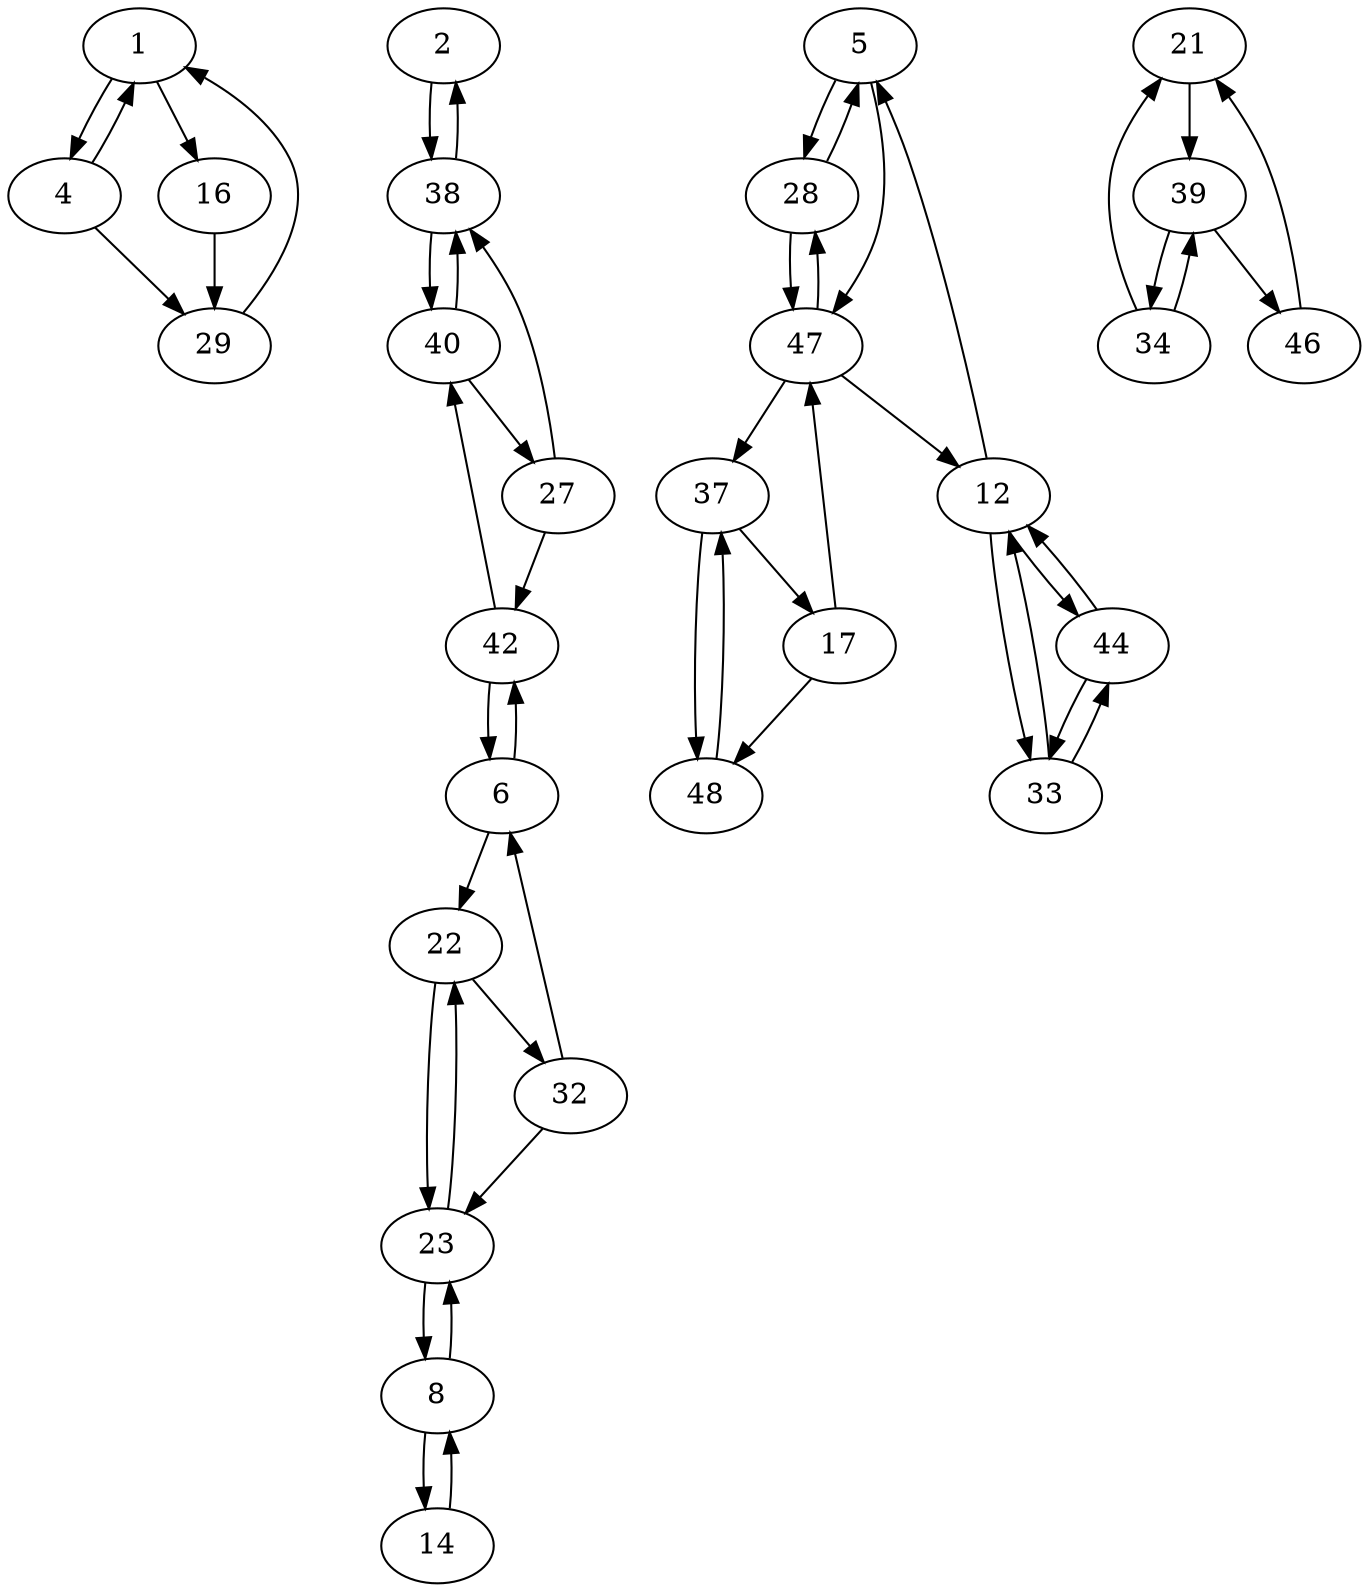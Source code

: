 digraph G {
  1 -> 4;
  1 -> 16;
  2 -> 38;
  4 -> 1;
  4 -> 29;
  5 -> 28;
  5 -> 47;
  6 -> 22;
  6 -> 42;
  8 -> 14;
  8 -> 23;
  12 -> 5;
  12 -> 33;
  12 -> 44;
  14 -> 8;
  16 -> 29;
  17 -> 47;
  17 -> 48;
  21 -> 39;
  22 -> 23;
  22 -> 32;
  23 -> 8;
  23 -> 22;
  27 -> 38;
  27 -> 42;
  28 -> 5;
  28 -> 47;
  29 -> 1;
  32 -> 6;
  32 -> 23;
  33 -> 12;
  33 -> 44;
  34 -> 21;
  34 -> 39;
  37 -> 17;
  37 -> 48;
  38 -> 2;
  38 -> 40;
  39 -> 34;
  39 -> 46;
  40 -> 27;
  40 -> 38;
  42 -> 6;
  42 -> 40;
  44 -> 12;
  44 -> 33;
  46 -> 21;
  47 -> 12;
  47 -> 28;
  47 -> 37;
  48 -> 37;
}